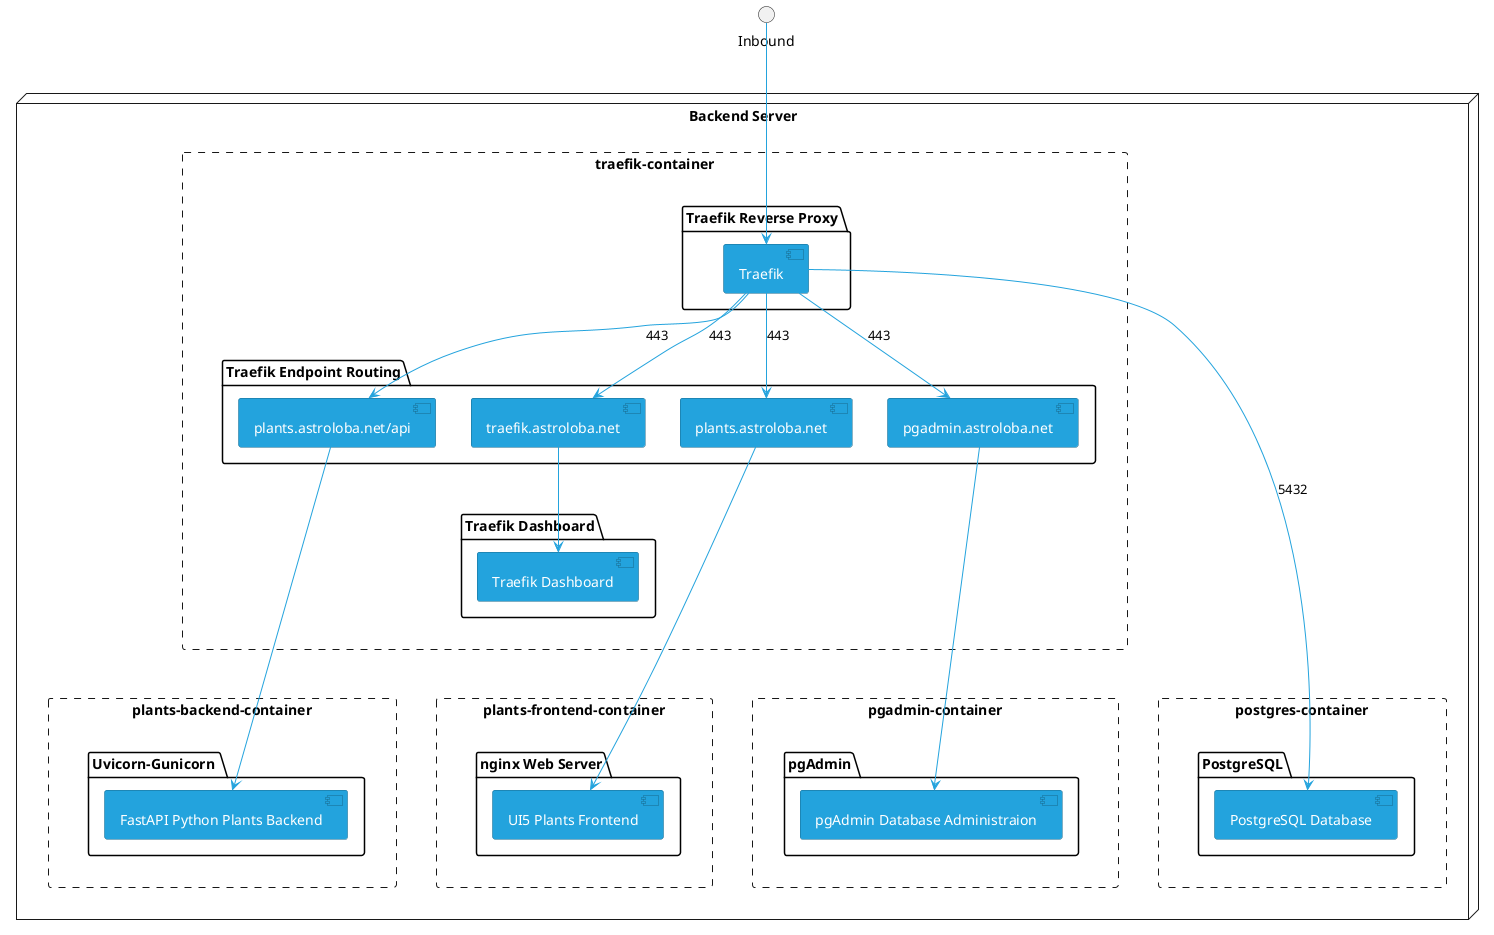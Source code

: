 @startuml plants-architecture

skinparam arrow {
    Color #23a3dd
}

skinparam component {
    BackgroundColor #23a3dd
    BorderColor #16688d
    FontColor #FFFFFF
}


interface "Inbound" as inbound

node "Backend Server" {

    rectangle "traefik-container" as traefik_container #line.dashed {

        package "Traefik Reverse Proxy" {
            component "Traefik" as traefik
            inbound -down-> traefik
        }

        package "Traefik Endpoint Routing" {
            component  "plants.astroloba.net/api" as plants_be_ep
            component "plants.astroloba.net" as plants_fe_ep
            component "traefik.astroloba.net" as dashboard_ep
            component "pgadmin.astroloba.net" as pgadmin_ep
            traefik -down-> plants_be_ep: "443"
            traefik -down-> plants_fe_ep: "443"
            traefik -down-> dashboard_ep: "443"
            traefik -down-> pgadmin_ep: "443"
        }
        package "Traefik Dashboard"{
            component "Traefik Dashboard" as dashboard
            dashboard_ep -down-> dashboard
        }
    }


    rectangle "plants-frontend-container" as plants_frontend_container #line.dashed {
        package "nginx Web Server" {
            component "UI5 Plants Frontend" as plants_fe
            plants_fe_ep -down-> plants_fe
        }
    }

    rectangle "plants-backend-container" as plants_backend_container #line.dashed {
        package "Uvicorn-Gunicorn " {
            component "FastAPI Python Plants Backend" as plants_be

            plants_be_ep -down-> plants_be
        }
    }

    rectangle "pgadmin-container" as pgadmin_container #line.dashed {
        package "pgAdmin" {
            component "pgAdmin Database Administraion" as pgadmin
            pgadmin_ep -down-> pgadmin
        }
    }

    rectangle "postgres-container" as postgres_container #line.dashed {
        package "PostgreSQL" {
            component "PostgreSQL Database" as postgres
            traefik -down-> postgres : 5432
        }
    }

}

/' for placement '/
pgadmin_ep -[hidden]down-> postgres
traefik_container -[hidden]---> plants_frontend_container  /' for placement '/
traefik_container -[hidden]---> plants_backend_container  /' for placement '/
traefik_container -[hidden]---> pgadmin_container  /' for placement '/
traefik_container -[hidden]---> postgres_container  /' for placement '/
@enduml